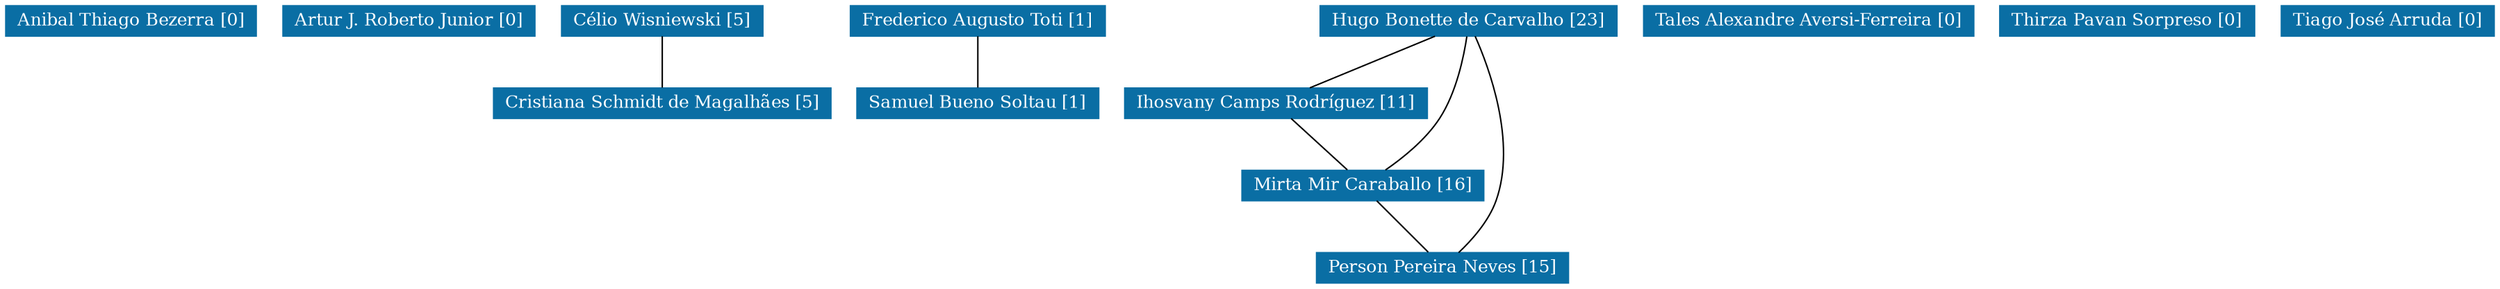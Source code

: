strict graph grafo1 {
	graph [bb="0,0,1431.5,192",
		id=grafo1,
		overlap=False
	];
	node [fontsize=12,
		label="\N",
		shape=rectangle,
		style=filled
	];
	0	 [URL="membro-8478305453281130.html",
		color="#0A6EA4",
		fontcolor="#FFFFFF",
		height=0.29167,
		label="Anibal Thiago Bezerra [0]",
		pos="71.5,181.5",
		width=1.9861];
	1	 [URL="membro-6122155083160820.html",
		color="#0A6EA4",
		fontcolor="#FFFFFF",
		height=0.29167,
		label="Artur J. Roberto Junior [0]",
		pos="232.5,181.5",
		width=1.9861];
	2	 [URL="membro-4055079165002493.html",
		color="#0A6EA4",
		fontcolor="#FFFFFF",
		height=0.29167,
		label="Célio Wisniewski [5]",
		pos="380.5,181.5",
		width=1.6111];
	3	 [URL="membro-1140012060761818.html",
		color="#0A6EA4",
		fontcolor="#FFFFFF",
		height=0.29167,
		label="Cristiana Schmidt de Magalhães [5]",
		pos="380.5,124.5",
		width=2.5833];
	2 -- 3	 [pos="380.5,170.78 380.5,160.59 380.5,145.35 380.5,135.17"];
	4	 [URL="membro-5154949759339458.html",
		color="#0A6EA4",
		fontcolor="#FFFFFF",
		height=0.29167,
		label="Frederico Augusto Toti [1]",
		pos="560.5,181.5",
		width=1.9861];
	9	 [URL="membro-4318353199461089.html",
		color="#0A6EA4",
		fontcolor="#FFFFFF",
		height=0.29167,
		label="Samuel Bueno Soltau [1]",
		pos="560.5,124.5",
		width=1.9028];
	4 -- 9	 [pos="560.5,170.78 560.5,160.59 560.5,145.35 560.5,135.17"];
	5	 [URL="membro-1642083834158700.html",
		color="#0A6EA4",
		fontcolor="#FFFFFF",
		height=0.29167,
		label="Hugo Bonette de Carvalho [23]",
		pos="845.5,181.5",
		width=2.3194];
	6	 [URL="membro-3732563704810366.html",
		color="#0A6EA4",
		fontcolor="#FFFFFF",
		height=0.29167,
		label="Ihosvany Camps Rodríguez [11]",
		pos="732.5,124.5",
		width=2.3611];
	5 -- 6	 [pos="824.51,170.91 804.21,160.67 773.64,145.25 753.38,135.03"];
	7	 [URL="membro-6165304398755510.html",
		color="#0A6EA4",
		fontcolor="#FFFFFF",
		height=0.29167,
		label="Mirta Mir Caraballo [16]",
		pos="787.5,67.5",
		width=1.875];
	5 -- 7	 [pos="843.95,170.92 841.62,157.18 836.4,132.73 826.5,114 819.31,100.4 807.64,87.187 798.93,78.345"];
	8	 [URL="membro-2380268778692743.html",
		color="#0A6EA4",
		fontcolor="#FFFFFF",
		height=0.29167,
		label="Person Pereira Neves [15]",
		pos="835.5,10.5",
		width=1.9306];
	5 -- 8	 [pos="849.89,170.99 858.32,149.31 874.96,98.243 863.5,57 859.77,43.562 850.99,30.12 844.25,21.17"];
	6 -- 7	 [pos="742.85,113.78 752.68,103.59 767.38,88.348 777.2,78.173"];
	7 -- 8	 [pos="796.53,56.779 805.11,46.588 817.94,31.348 826.51,21.173"];
	10	 [URL="membro-1101341437463729.html",
		color="#0A6EA4",
		fontcolor="#FFFFFF",
		height=0.29167,
		label="Tales Alexandre Aversi-Ferreira [0]",
		pos="1039.5,181.5",
		width=2.5556];
	11	 [URL="membro-3940703666349048.html",
		color="#0A6EA4",
		fontcolor="#FFFFFF",
		height=0.29167,
		label="Thirza Pavan Sorpreso [0]",
		pos="1220.5,181.5",
		width=1.9722];
	12	 [URL="membro-2604391010090933.html",
		color="#0A6EA4",
		fontcolor="#FFFFFF",
		height=0.29167,
		label="Tiago José Arruda [0]",
		pos="1370.5,181.5",
		width=1.6944];
}
